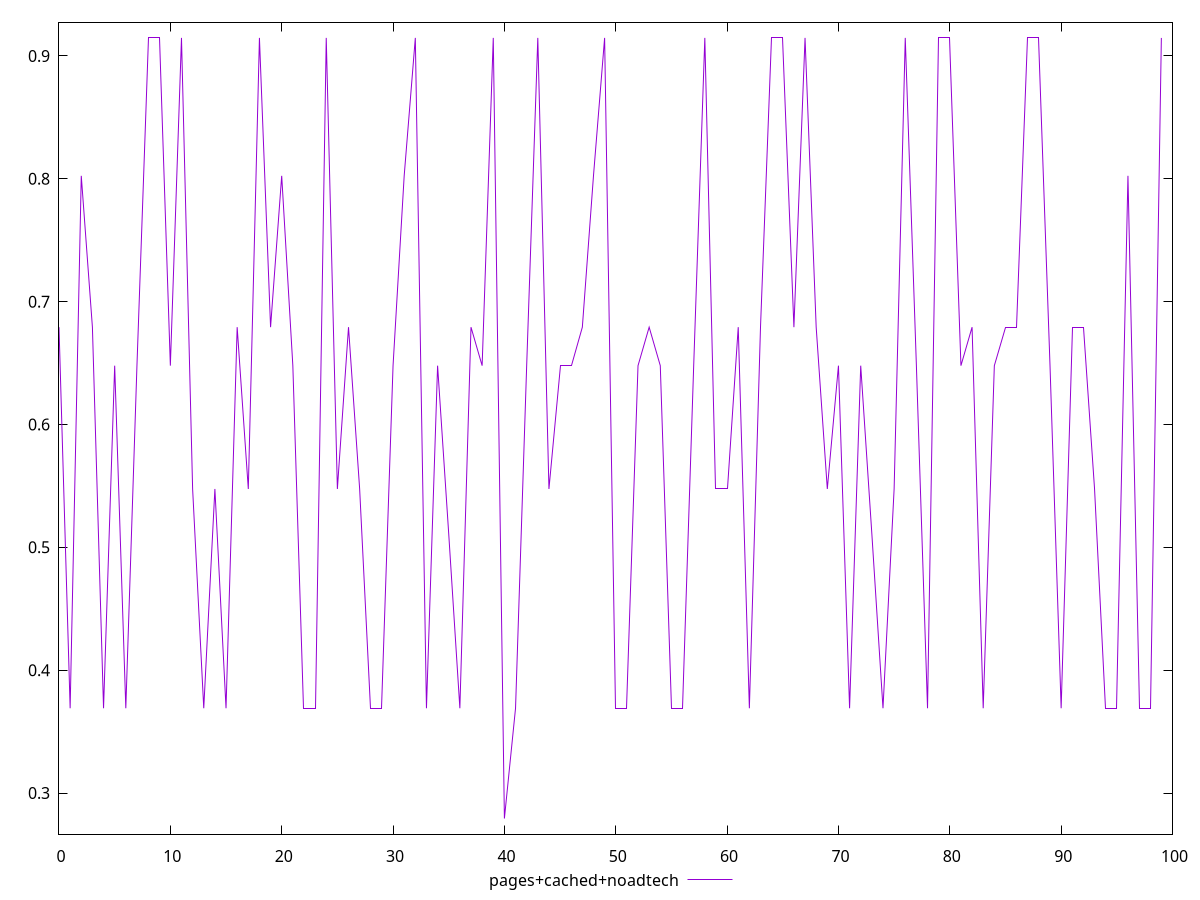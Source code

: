 $_pagesCachedNoadtech <<EOF
0.6792219852973744
0.3690659991228524
0.8024088216895131
0.6792219852973744
0.3690659991228524
0.6478936866255779
0.3690659991228524
0.6478936866255779
0.9146517814122077
0.9146517814122077
0.6478936866255779
0.9146517814122077
0.5475454610271884
0.3690659991228524
0.5475454610271884
0.3690659991228524
0.6792219852973744
0.5475454610271884
0.9146517814122077
0.6792219852973744
0.8024088216895131
0.6478936866255779
0.3690659991228524
0.3690659991228524
0.9146517814122077
0.5475454610271884
0.6792219852973744
0.5475454610271884
0.3690659991228524
0.3690659991228524
0.6478936866255779
0.8024088216895131
0.9146517814122077
0.3690659991228524
0.6478936866255779
0.510896870453301
0.3690659991228524
0.6792219852973744
0.6478936866255779
0.9146517814122077
0.27931295209719315
0.3690659991228524
0.6478936866255779
0.9146517814122077
0.5475454610271884
0.6478936866255779
0.6478936866255779
0.6792219852973744
0.8024088216895131
0.9146517814122077
0.3690659991228524
0.3690659991228524
0.6478936866255779
0.6792219852973744
0.6478936866255779
0.3690659991228524
0.3690659991228524
0.6478936866255779
0.9146517814122077
0.5475454610271884
0.5475454610271884
0.6792219852973744
0.3690659991228524
0.6792219852973744
0.9146517814122077
0.9146517814122077
0.6792219852973744
0.9146517814122077
0.6792219852973744
0.5475454610271884
0.6478936866255779
0.3690659991228524
0.6478936866255779
0.510896870453301
0.3690659991228524
0.5475454610271884
0.9146517814122077
0.6478936866255779
0.3690659991228524
0.9146517814122077
0.9146517814122077
0.6478936866255779
0.6792219852973744
0.3690659991228524
0.6478936866255779
0.6792219852973744
0.6792219852973744
0.9146517814122077
0.9146517814122077
0.6478936866255779
0.3690659991228524
0.6792219852973744
0.6792219852973744
0.5475454610271884
0.3690659991228524
0.3690659991228524
0.8024088216895131
0.3690659991228524
0.3690659991228524
0.9146517814122077
EOF
set key outside below
set terminal pngcairo
set output "report_00005_2020-11-02T22-26-11.212Z/cumulative-layout-shift/pages+cached+noadtech//score.png"
set yrange [0.26660617551089283:0.927358557998508]
plot $_pagesCachedNoadtech title "pages+cached+noadtech" with line ,